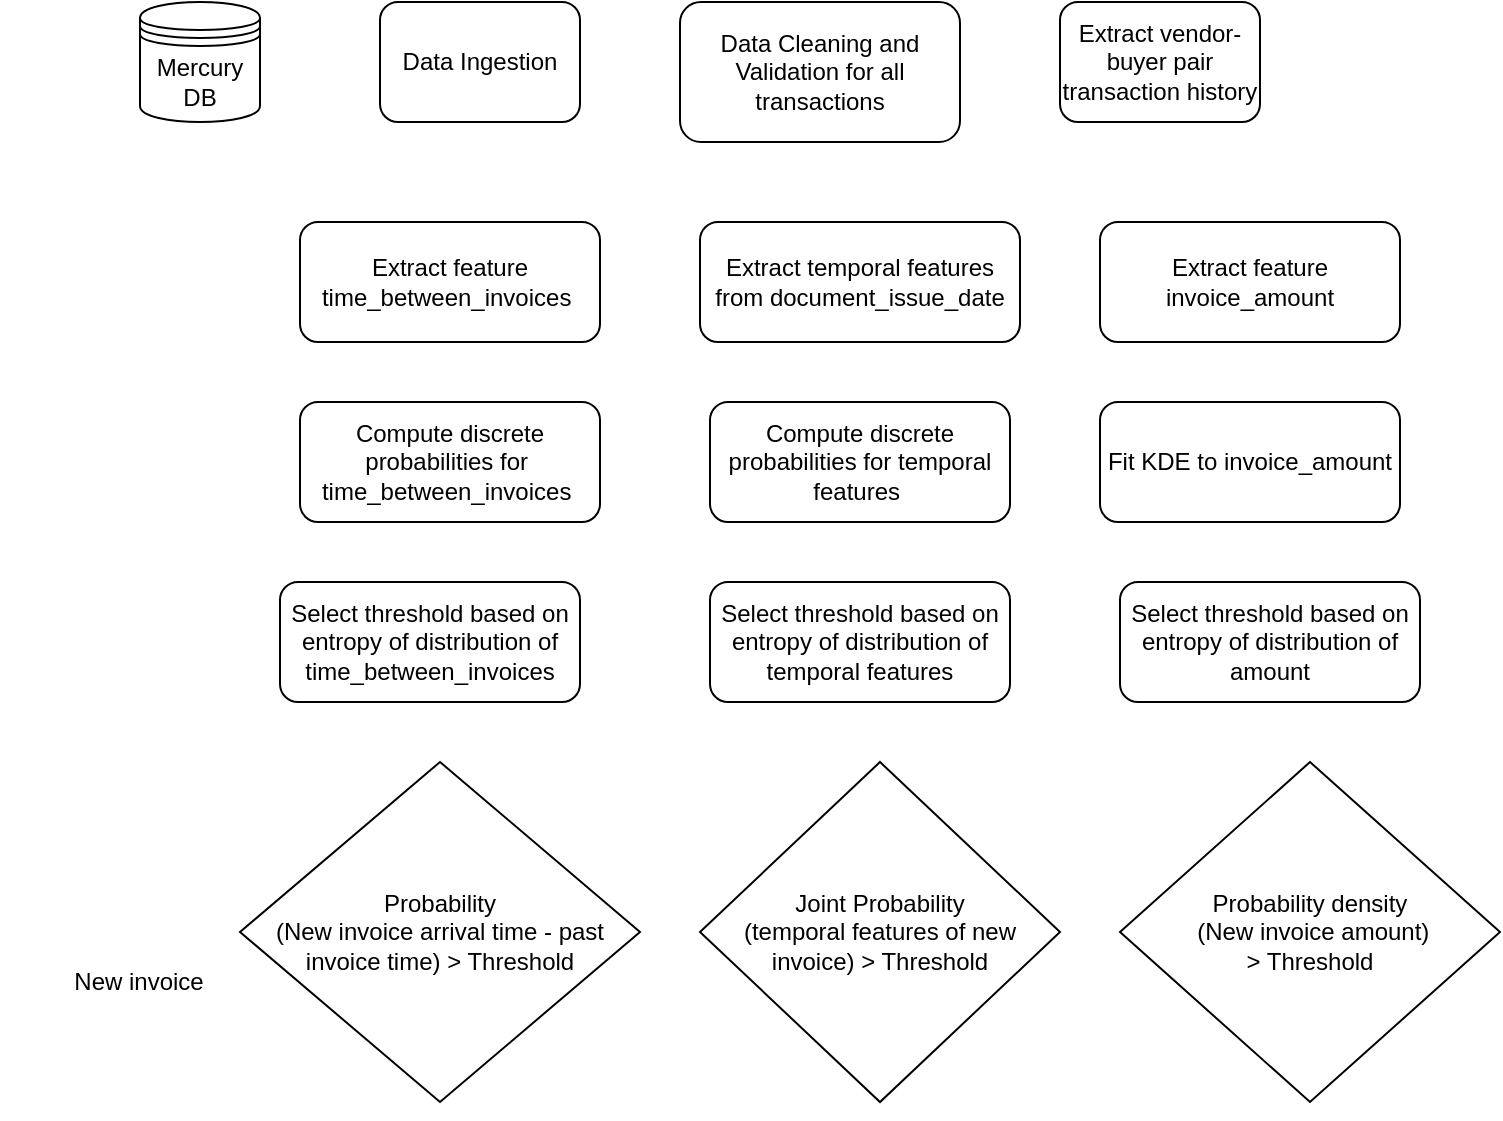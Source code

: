 <mxfile version="20.8.1" type="github">
  <diagram id="jMy0ykbAIKn8LCZmr7I-" name="Page-1">
    <mxGraphModel dx="1200" dy="723" grid="1" gridSize="10" guides="1" tooltips="1" connect="1" arrows="1" fold="1" page="1" pageScale="1" pageWidth="850" pageHeight="1100" math="0" shadow="0">
      <root>
        <mxCell id="0" />
        <mxCell id="1" parent="0" />
        <mxCell id="EQqH4Co6svBI0GmpRuIl-1" value="Data Ingestion" style="rounded=1;whiteSpace=wrap;html=1;" vertex="1" parent="1">
          <mxGeometry x="190" y="60" width="100" height="60" as="geometry" />
        </mxCell>
        <mxCell id="EQqH4Co6svBI0GmpRuIl-3" value="Mercury DB" style="shape=datastore;whiteSpace=wrap;html=1;" vertex="1" parent="1">
          <mxGeometry x="70" y="60" width="60" height="60" as="geometry" />
        </mxCell>
        <mxCell id="EQqH4Co6svBI0GmpRuIl-4" value="Data Cleaning and Validation for all transactions" style="rounded=1;whiteSpace=wrap;html=1;" vertex="1" parent="1">
          <mxGeometry x="340" y="60" width="140" height="70" as="geometry" />
        </mxCell>
        <mxCell id="EQqH4Co6svBI0GmpRuIl-5" value="Extract vendor-buyer pair transaction history" style="rounded=1;whiteSpace=wrap;html=1;" vertex="1" parent="1">
          <mxGeometry x="530" y="60" width="100" height="60" as="geometry" />
        </mxCell>
        <mxCell id="EQqH4Co6svBI0GmpRuIl-6" value="Extract feature time_between_invoices&amp;nbsp;" style="rounded=1;whiteSpace=wrap;html=1;" vertex="1" parent="1">
          <mxGeometry x="150" y="170" width="150" height="60" as="geometry" />
        </mxCell>
        <mxCell id="EQqH4Co6svBI0GmpRuIl-7" value="Extract temporal features from document_issue_date" style="rounded=1;whiteSpace=wrap;html=1;" vertex="1" parent="1">
          <mxGeometry x="350" y="170" width="160" height="60" as="geometry" />
        </mxCell>
        <mxCell id="EQqH4Co6svBI0GmpRuIl-8" value="Fit KDE to invoice_amount" style="rounded=1;whiteSpace=wrap;html=1;" vertex="1" parent="1">
          <mxGeometry x="550" y="260" width="150" height="60" as="geometry" />
        </mxCell>
        <mxCell id="EQqH4Co6svBI0GmpRuIl-9" value="Extract feature invoice_amount" style="rounded=1;whiteSpace=wrap;html=1;" vertex="1" parent="1">
          <mxGeometry x="550" y="170" width="150" height="60" as="geometry" />
        </mxCell>
        <mxCell id="EQqH4Co6svBI0GmpRuIl-10" value="Compute discrete probabilities for&amp;nbsp; time_between_invoices&amp;nbsp;" style="rounded=1;whiteSpace=wrap;html=1;" vertex="1" parent="1">
          <mxGeometry x="150" y="260" width="150" height="60" as="geometry" />
        </mxCell>
        <mxCell id="EQqH4Co6svBI0GmpRuIl-11" value="Compute discrete probabilities for temporal features&amp;nbsp;" style="rounded=1;whiteSpace=wrap;html=1;" vertex="1" parent="1">
          <mxGeometry x="355" y="260" width="150" height="60" as="geometry" />
        </mxCell>
        <mxCell id="EQqH4Co6svBI0GmpRuIl-12" value="Select threshold based on entropy of distribution of time_between_invoices" style="rounded=1;whiteSpace=wrap;html=1;" vertex="1" parent="1">
          <mxGeometry x="140" y="350" width="150" height="60" as="geometry" />
        </mxCell>
        <mxCell id="EQqH4Co6svBI0GmpRuIl-13" value="Select threshold based on entropy of distribution of temporal features" style="rounded=1;whiteSpace=wrap;html=1;" vertex="1" parent="1">
          <mxGeometry x="355" y="350" width="150" height="60" as="geometry" />
        </mxCell>
        <mxCell id="EQqH4Co6svBI0GmpRuIl-14" value="Select threshold based on entropy of distribution of amount" style="rounded=1;whiteSpace=wrap;html=1;" vertex="1" parent="1">
          <mxGeometry x="560" y="350" width="150" height="60" as="geometry" />
        </mxCell>
        <mxCell id="EQqH4Co6svBI0GmpRuIl-15" value="Probability&lt;br&gt;(New invoice arrival time - past invoice time) &amp;gt; Threshold" style="rhombus;whiteSpace=wrap;html=1;" vertex="1" parent="1">
          <mxGeometry x="120" y="440" width="200" height="170" as="geometry" />
        </mxCell>
        <mxCell id="EQqH4Co6svBI0GmpRuIl-16" value="Joint Probability&lt;br&gt;(temporal features of new invoice) &amp;gt; Threshold" style="rhombus;whiteSpace=wrap;html=1;" vertex="1" parent="1">
          <mxGeometry x="350" y="440" width="180" height="170" as="geometry" />
        </mxCell>
        <mxCell id="EQqH4Co6svBI0GmpRuIl-19" value="Probability density&lt;br&gt;&amp;nbsp;(New invoice amount) &lt;br&gt;&amp;gt; Threshold" style="rhombus;whiteSpace=wrap;html=1;" vertex="1" parent="1">
          <mxGeometry x="560" y="440" width="190" height="170" as="geometry" />
        </mxCell>
        <mxCell id="EQqH4Co6svBI0GmpRuIl-21" value="" style="shape=image;html=1;verticalAlign=top;verticalLabelPosition=bottom;labelBackgroundColor=#ffffff;imageAspect=0;aspect=fixed;image=https://cdn0.iconfinder.com/data/icons/elasto-online-store/26/00-ELASTOFONT-STORE-READY_invoice-128.png" vertex="1" parent="1">
          <mxGeometry y="486" width="78" height="78" as="geometry" />
        </mxCell>
        <mxCell id="EQqH4Co6svBI0GmpRuIl-22" value="New invoice" style="text;html=1;align=center;verticalAlign=middle;resizable=0;points=[];autosize=1;strokeColor=none;fillColor=none;" vertex="1" parent="1">
          <mxGeometry x="24" y="535" width="90" height="30" as="geometry" />
        </mxCell>
        <mxCell id="EQqH4Co6svBI0GmpRuIl-24" style="edgeStyle=orthogonalEdgeStyle;rounded=0;orthogonalLoop=1;jettySize=auto;html=1;exitX=0.5;exitY=1;exitDx=0;exitDy=0;" edge="1" parent="1" source="EQqH4Co6svBI0GmpRuIl-19" target="EQqH4Co6svBI0GmpRuIl-19">
          <mxGeometry relative="1" as="geometry" />
        </mxCell>
      </root>
    </mxGraphModel>
  </diagram>
</mxfile>

